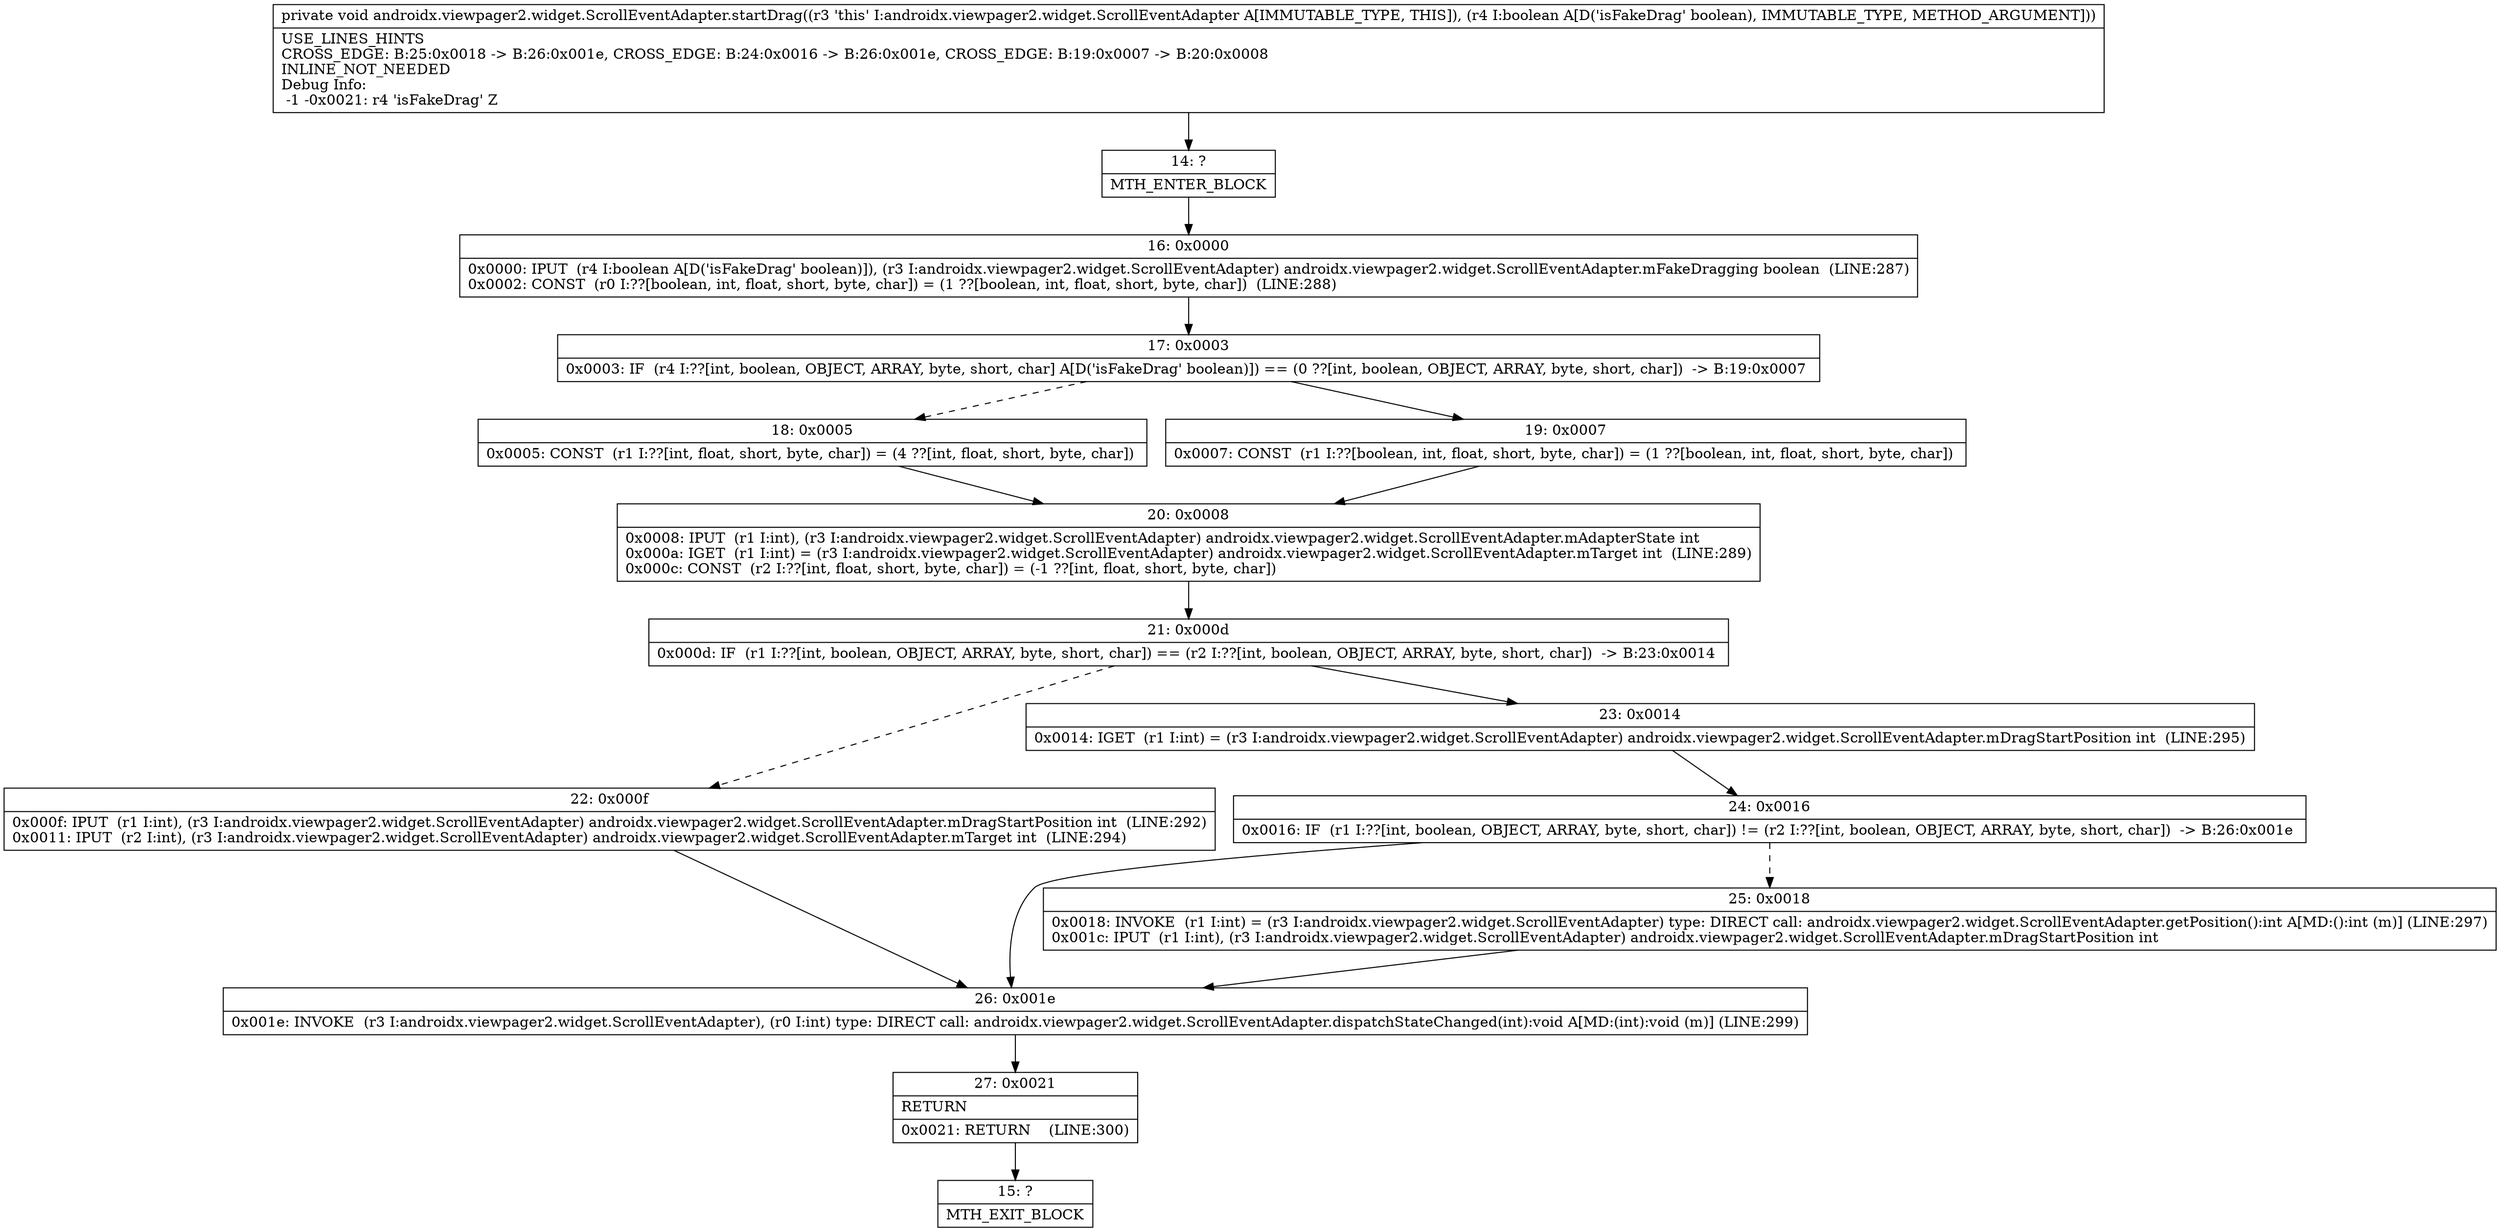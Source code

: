 digraph "CFG forandroidx.viewpager2.widget.ScrollEventAdapter.startDrag(Z)V" {
Node_14 [shape=record,label="{14\:\ ?|MTH_ENTER_BLOCK\l}"];
Node_16 [shape=record,label="{16\:\ 0x0000|0x0000: IPUT  (r4 I:boolean A[D('isFakeDrag' boolean)]), (r3 I:androidx.viewpager2.widget.ScrollEventAdapter) androidx.viewpager2.widget.ScrollEventAdapter.mFakeDragging boolean  (LINE:287)\l0x0002: CONST  (r0 I:??[boolean, int, float, short, byte, char]) = (1 ??[boolean, int, float, short, byte, char])  (LINE:288)\l}"];
Node_17 [shape=record,label="{17\:\ 0x0003|0x0003: IF  (r4 I:??[int, boolean, OBJECT, ARRAY, byte, short, char] A[D('isFakeDrag' boolean)]) == (0 ??[int, boolean, OBJECT, ARRAY, byte, short, char])  \-\> B:19:0x0007 \l}"];
Node_18 [shape=record,label="{18\:\ 0x0005|0x0005: CONST  (r1 I:??[int, float, short, byte, char]) = (4 ??[int, float, short, byte, char]) \l}"];
Node_20 [shape=record,label="{20\:\ 0x0008|0x0008: IPUT  (r1 I:int), (r3 I:androidx.viewpager2.widget.ScrollEventAdapter) androidx.viewpager2.widget.ScrollEventAdapter.mAdapterState int \l0x000a: IGET  (r1 I:int) = (r3 I:androidx.viewpager2.widget.ScrollEventAdapter) androidx.viewpager2.widget.ScrollEventAdapter.mTarget int  (LINE:289)\l0x000c: CONST  (r2 I:??[int, float, short, byte, char]) = (\-1 ??[int, float, short, byte, char]) \l}"];
Node_21 [shape=record,label="{21\:\ 0x000d|0x000d: IF  (r1 I:??[int, boolean, OBJECT, ARRAY, byte, short, char]) == (r2 I:??[int, boolean, OBJECT, ARRAY, byte, short, char])  \-\> B:23:0x0014 \l}"];
Node_22 [shape=record,label="{22\:\ 0x000f|0x000f: IPUT  (r1 I:int), (r3 I:androidx.viewpager2.widget.ScrollEventAdapter) androidx.viewpager2.widget.ScrollEventAdapter.mDragStartPosition int  (LINE:292)\l0x0011: IPUT  (r2 I:int), (r3 I:androidx.viewpager2.widget.ScrollEventAdapter) androidx.viewpager2.widget.ScrollEventAdapter.mTarget int  (LINE:294)\l}"];
Node_26 [shape=record,label="{26\:\ 0x001e|0x001e: INVOKE  (r3 I:androidx.viewpager2.widget.ScrollEventAdapter), (r0 I:int) type: DIRECT call: androidx.viewpager2.widget.ScrollEventAdapter.dispatchStateChanged(int):void A[MD:(int):void (m)] (LINE:299)\l}"];
Node_27 [shape=record,label="{27\:\ 0x0021|RETURN\l|0x0021: RETURN    (LINE:300)\l}"];
Node_15 [shape=record,label="{15\:\ ?|MTH_EXIT_BLOCK\l}"];
Node_23 [shape=record,label="{23\:\ 0x0014|0x0014: IGET  (r1 I:int) = (r3 I:androidx.viewpager2.widget.ScrollEventAdapter) androidx.viewpager2.widget.ScrollEventAdapter.mDragStartPosition int  (LINE:295)\l}"];
Node_24 [shape=record,label="{24\:\ 0x0016|0x0016: IF  (r1 I:??[int, boolean, OBJECT, ARRAY, byte, short, char]) != (r2 I:??[int, boolean, OBJECT, ARRAY, byte, short, char])  \-\> B:26:0x001e \l}"];
Node_25 [shape=record,label="{25\:\ 0x0018|0x0018: INVOKE  (r1 I:int) = (r3 I:androidx.viewpager2.widget.ScrollEventAdapter) type: DIRECT call: androidx.viewpager2.widget.ScrollEventAdapter.getPosition():int A[MD:():int (m)] (LINE:297)\l0x001c: IPUT  (r1 I:int), (r3 I:androidx.viewpager2.widget.ScrollEventAdapter) androidx.viewpager2.widget.ScrollEventAdapter.mDragStartPosition int \l}"];
Node_19 [shape=record,label="{19\:\ 0x0007|0x0007: CONST  (r1 I:??[boolean, int, float, short, byte, char]) = (1 ??[boolean, int, float, short, byte, char]) \l}"];
MethodNode[shape=record,label="{private void androidx.viewpager2.widget.ScrollEventAdapter.startDrag((r3 'this' I:androidx.viewpager2.widget.ScrollEventAdapter A[IMMUTABLE_TYPE, THIS]), (r4 I:boolean A[D('isFakeDrag' boolean), IMMUTABLE_TYPE, METHOD_ARGUMENT]))  | USE_LINES_HINTS\lCROSS_EDGE: B:25:0x0018 \-\> B:26:0x001e, CROSS_EDGE: B:24:0x0016 \-\> B:26:0x001e, CROSS_EDGE: B:19:0x0007 \-\> B:20:0x0008\lINLINE_NOT_NEEDED\lDebug Info:\l  \-1 \-0x0021: r4 'isFakeDrag' Z\l}"];
MethodNode -> Node_14;Node_14 -> Node_16;
Node_16 -> Node_17;
Node_17 -> Node_18[style=dashed];
Node_17 -> Node_19;
Node_18 -> Node_20;
Node_20 -> Node_21;
Node_21 -> Node_22[style=dashed];
Node_21 -> Node_23;
Node_22 -> Node_26;
Node_26 -> Node_27;
Node_27 -> Node_15;
Node_23 -> Node_24;
Node_24 -> Node_25[style=dashed];
Node_24 -> Node_26;
Node_25 -> Node_26;
Node_19 -> Node_20;
}

